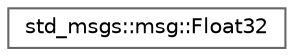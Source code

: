 digraph "类继承关系图"
{
 // INTERACTIVE_SVG=YES
 // LATEX_PDF_SIZE
  bgcolor="transparent";
  edge [fontname=Helvetica,fontsize=10,labelfontname=Helvetica,labelfontsize=10];
  node [fontname=Helvetica,fontsize=10,shape=box,height=0.2,width=0.4];
  rankdir="LR";
  Node0 [id="Node000000",label="std_msgs::msg::Float32",height=0.2,width=0.4,color="grey40", fillcolor="white", style="filled",URL="$d8/dc6/classstd__msgs_1_1msg_1_1Float32.html",tooltip="This class represents the structure Float32 defined by the user in the IDL file."];
}
